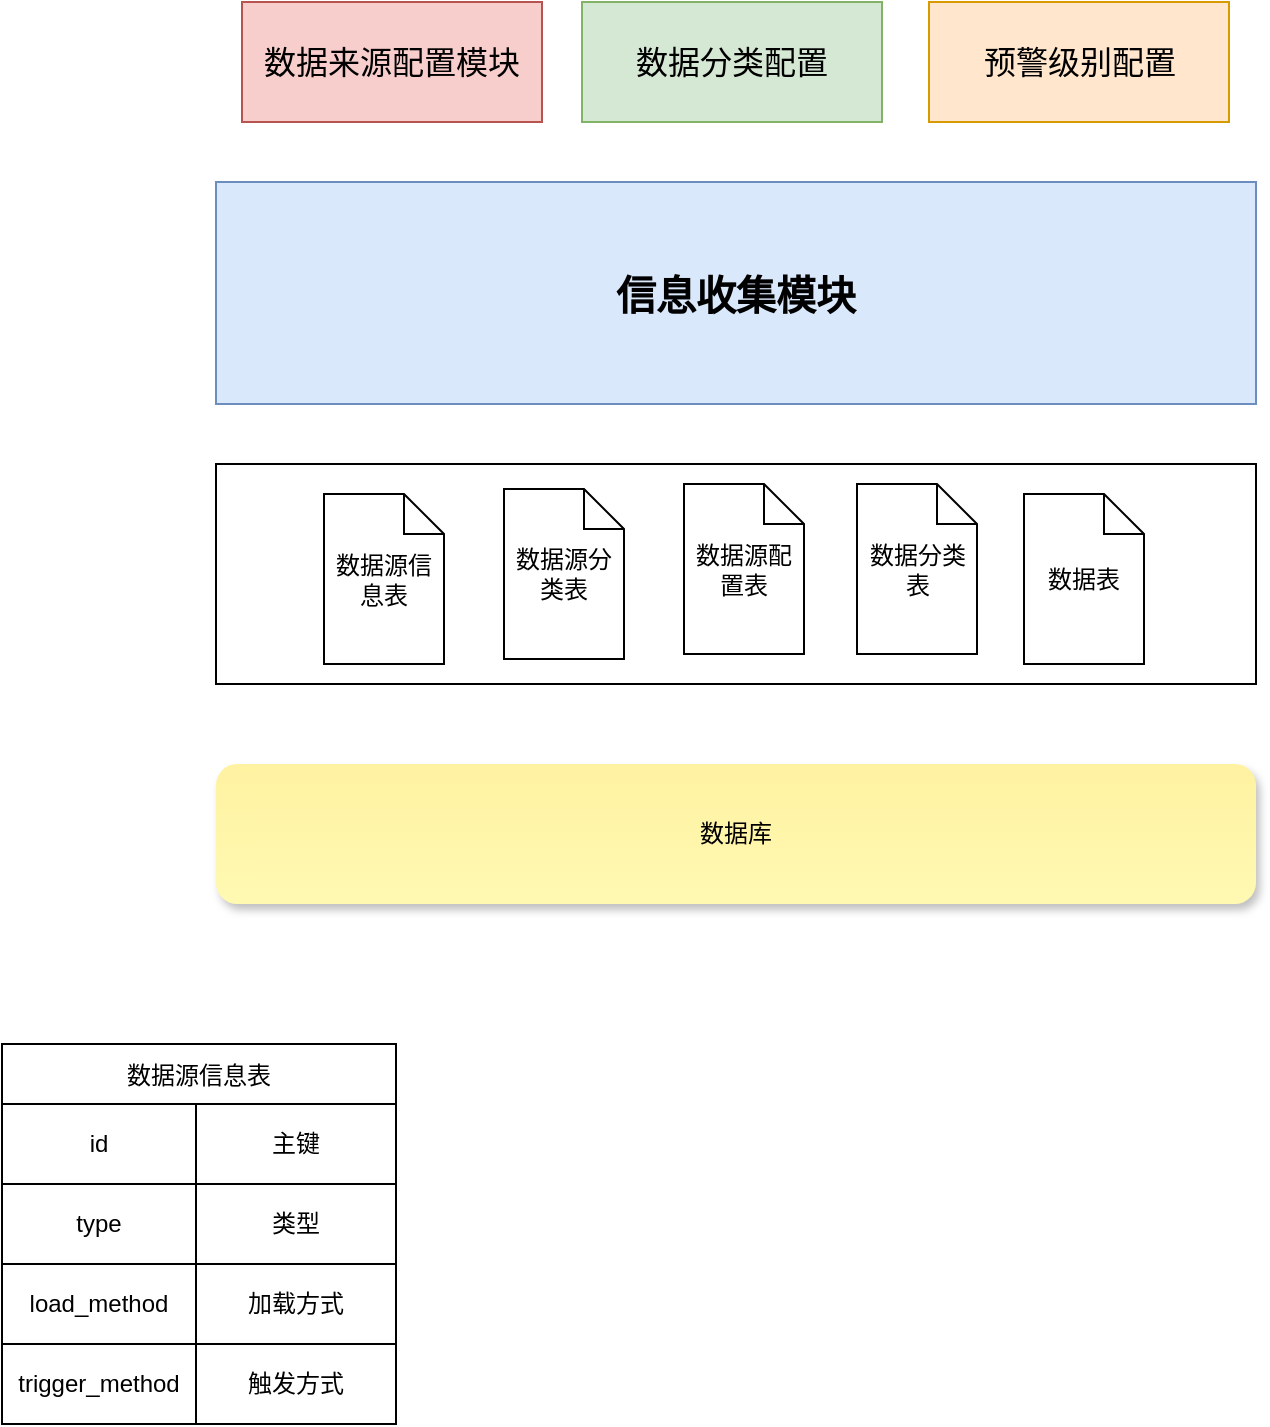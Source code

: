 <mxfile version="21.6.6" type="github">
  <diagram name="第 1 页" id="w53rVpv-0Bljx8trRUmC">
    <mxGraphModel dx="1434" dy="768" grid="1" gridSize="10" guides="1" tooltips="1" connect="1" arrows="1" fold="1" page="1" pageScale="1" pageWidth="827" pageHeight="1169" math="0" shadow="0">
      <root>
        <mxCell id="0" />
        <mxCell id="1" parent="0" />
        <mxCell id="UmqbzG80Im-ruK181eQt-31" value="信息收集模块" style="rounded=0;whiteSpace=wrap;html=1;fontFamily=宋体;fontSize=20;fillColor=#dae8fc;strokeColor=#6c8ebf;fontStyle=1" vertex="1" parent="1">
          <mxGeometry x="160" y="449" width="520" height="111" as="geometry" />
        </mxCell>
        <mxCell id="UmqbzG80Im-ruK181eQt-34" value="数据来源配置模块" style="rounded=0;whiteSpace=wrap;html=1;fontFamily=宋体;fontSize=16;fillColor=#f8cecc;strokeColor=#b85450;" vertex="1" parent="1">
          <mxGeometry x="173" y="359" width="150" height="60" as="geometry" />
        </mxCell>
        <mxCell id="UmqbzG80Im-ruK181eQt-35" value="数据分类配置" style="rounded=0;whiteSpace=wrap;html=1;fontFamily=宋体;fontSize=16;fillColor=#d5e8d4;strokeColor=#82b366;" vertex="1" parent="1">
          <mxGeometry x="343" y="359" width="150" height="60" as="geometry" />
        </mxCell>
        <mxCell id="UmqbzG80Im-ruK181eQt-36" value="预警级别配置" style="rounded=0;whiteSpace=wrap;html=1;fontFamily=宋体;fontSize=16;fillColor=#ffe6cc;strokeColor=#d79b00;" vertex="1" parent="1">
          <mxGeometry x="516.5" y="359" width="150" height="60" as="geometry" />
        </mxCell>
        <mxCell id="UmqbzG80Im-ruK181eQt-37" value="" style="rounded=0;whiteSpace=wrap;html=1;fontFamily=宋体;" vertex="1" parent="1">
          <mxGeometry x="160" y="590" width="520" height="110" as="geometry" />
        </mxCell>
        <mxCell id="UmqbzG80Im-ruK181eQt-41" value="数据源信息表" style="shape=note;size=20;whiteSpace=wrap;html=1;fontFamily=宋体;fontSize=12;" vertex="1" parent="1">
          <mxGeometry x="214" y="605" width="60" height="85" as="geometry" />
        </mxCell>
        <mxCell id="UmqbzG80Im-ruK181eQt-42" value="数据源分类表" style="shape=note;size=20;whiteSpace=wrap;html=1;fontFamily=宋体;fontSize=12;" vertex="1" parent="1">
          <mxGeometry x="304" y="602.5" width="60" height="85" as="geometry" />
        </mxCell>
        <mxCell id="UmqbzG80Im-ruK181eQt-43" value="数据源配置表" style="shape=note;size=20;whiteSpace=wrap;html=1;fontFamily=宋体;fontSize=12;" vertex="1" parent="1">
          <mxGeometry x="394" y="600" width="60" height="85" as="geometry" />
        </mxCell>
        <mxCell id="UmqbzG80Im-ruK181eQt-44" value="数据分类表" style="shape=note;size=20;whiteSpace=wrap;html=1;fontFamily=宋体;fontSize=12;" vertex="1" parent="1">
          <mxGeometry x="480.5" y="600" width="60" height="85" as="geometry" />
        </mxCell>
        <mxCell id="UmqbzG80Im-ruK181eQt-45" value="数据表" style="shape=note;size=20;whiteSpace=wrap;html=1;fontFamily=宋体;fontSize=12;" vertex="1" parent="1">
          <mxGeometry x="564" y="605" width="60" height="85" as="geometry" />
        </mxCell>
        <mxCell id="UmqbzG80Im-ruK181eQt-47" value="数据库" style="rounded=1;whiteSpace=wrap;html=1;fillColor=#FFF9B2;strokeColor=none;fontColor=#000000;fillStyle=solid;gradientDirection=north;gradientColor=#FFF2A1;shadow=1;" vertex="1" parent="1">
          <mxGeometry x="160" y="740" width="520" height="70" as="geometry" />
        </mxCell>
        <mxCell id="UmqbzG80Im-ruK181eQt-99" value="数据源信息表" style="shape=table;startSize=30;container=1;collapsible=0;childLayout=tableLayout;" vertex="1" parent="1">
          <mxGeometry x="53" y="880" width="197" height="190" as="geometry" />
        </mxCell>
        <mxCell id="UmqbzG80Im-ruK181eQt-100" value="" style="shape=tableRow;horizontal=0;startSize=0;swimlaneHead=0;swimlaneBody=0;strokeColor=inherit;top=0;left=0;bottom=0;right=0;collapsible=0;dropTarget=0;fillColor=none;points=[[0,0.5],[1,0.5]];portConstraint=eastwest;" vertex="1" parent="UmqbzG80Im-ruK181eQt-99">
          <mxGeometry y="30" width="197" height="40" as="geometry" />
        </mxCell>
        <mxCell id="UmqbzG80Im-ruK181eQt-101" value="id" style="shape=partialRectangle;html=1;whiteSpace=wrap;connectable=0;strokeColor=inherit;overflow=hidden;fillColor=none;top=0;left=0;bottom=0;right=0;pointerEvents=1;" vertex="1" parent="UmqbzG80Im-ruK181eQt-100">
          <mxGeometry width="97" height="40" as="geometry">
            <mxRectangle width="97" height="40" as="alternateBounds" />
          </mxGeometry>
        </mxCell>
        <mxCell id="UmqbzG80Im-ruK181eQt-102" value="主键" style="shape=partialRectangle;html=1;whiteSpace=wrap;connectable=0;strokeColor=inherit;overflow=hidden;fillColor=none;top=0;left=0;bottom=0;right=0;pointerEvents=1;" vertex="1" parent="UmqbzG80Im-ruK181eQt-100">
          <mxGeometry x="97" width="100" height="40" as="geometry">
            <mxRectangle width="100" height="40" as="alternateBounds" />
          </mxGeometry>
        </mxCell>
        <mxCell id="UmqbzG80Im-ruK181eQt-103" value="" style="shape=tableRow;horizontal=0;startSize=0;swimlaneHead=0;swimlaneBody=0;strokeColor=inherit;top=0;left=0;bottom=0;right=0;collapsible=0;dropTarget=0;fillColor=none;points=[[0,0.5],[1,0.5]];portConstraint=eastwest;" vertex="1" parent="UmqbzG80Im-ruK181eQt-99">
          <mxGeometry y="70" width="197" height="40" as="geometry" />
        </mxCell>
        <mxCell id="UmqbzG80Im-ruK181eQt-104" value="type" style="shape=partialRectangle;html=1;whiteSpace=wrap;connectable=0;strokeColor=inherit;overflow=hidden;fillColor=none;top=0;left=0;bottom=0;right=0;pointerEvents=1;" vertex="1" parent="UmqbzG80Im-ruK181eQt-103">
          <mxGeometry width="97" height="40" as="geometry">
            <mxRectangle width="97" height="40" as="alternateBounds" />
          </mxGeometry>
        </mxCell>
        <mxCell id="UmqbzG80Im-ruK181eQt-105" value="类型" style="shape=partialRectangle;html=1;whiteSpace=wrap;connectable=0;strokeColor=inherit;overflow=hidden;fillColor=none;top=0;left=0;bottom=0;right=0;pointerEvents=1;" vertex="1" parent="UmqbzG80Im-ruK181eQt-103">
          <mxGeometry x="97" width="100" height="40" as="geometry">
            <mxRectangle width="100" height="40" as="alternateBounds" />
          </mxGeometry>
        </mxCell>
        <mxCell id="UmqbzG80Im-ruK181eQt-106" value="" style="shape=tableRow;horizontal=0;startSize=0;swimlaneHead=0;swimlaneBody=0;strokeColor=inherit;top=0;left=0;bottom=0;right=0;collapsible=0;dropTarget=0;fillColor=none;points=[[0,0.5],[1,0.5]];portConstraint=eastwest;" vertex="1" parent="UmqbzG80Im-ruK181eQt-99">
          <mxGeometry y="110" width="197" height="40" as="geometry" />
        </mxCell>
        <mxCell id="UmqbzG80Im-ruK181eQt-107" value="load_method" style="shape=partialRectangle;html=1;whiteSpace=wrap;connectable=0;strokeColor=inherit;overflow=hidden;fillColor=none;top=0;left=0;bottom=0;right=0;pointerEvents=1;" vertex="1" parent="UmqbzG80Im-ruK181eQt-106">
          <mxGeometry width="97" height="40" as="geometry">
            <mxRectangle width="97" height="40" as="alternateBounds" />
          </mxGeometry>
        </mxCell>
        <mxCell id="UmqbzG80Im-ruK181eQt-108" value="加载方式" style="shape=partialRectangle;html=1;whiteSpace=wrap;connectable=0;strokeColor=inherit;overflow=hidden;fillColor=none;top=0;left=0;bottom=0;right=0;pointerEvents=1;" vertex="1" parent="UmqbzG80Im-ruK181eQt-106">
          <mxGeometry x="97" width="100" height="40" as="geometry">
            <mxRectangle width="100" height="40" as="alternateBounds" />
          </mxGeometry>
        </mxCell>
        <mxCell id="UmqbzG80Im-ruK181eQt-124" style="shape=tableRow;horizontal=0;startSize=0;swimlaneHead=0;swimlaneBody=0;strokeColor=inherit;top=0;left=0;bottom=0;right=0;collapsible=0;dropTarget=0;fillColor=none;points=[[0,0.5],[1,0.5]];portConstraint=eastwest;" vertex="1" parent="UmqbzG80Im-ruK181eQt-99">
          <mxGeometry y="150" width="197" height="40" as="geometry" />
        </mxCell>
        <mxCell id="UmqbzG80Im-ruK181eQt-125" value="trigger_method" style="shape=partialRectangle;html=1;whiteSpace=wrap;connectable=0;strokeColor=inherit;overflow=hidden;fillColor=none;top=0;left=0;bottom=0;right=0;pointerEvents=1;" vertex="1" parent="UmqbzG80Im-ruK181eQt-124">
          <mxGeometry width="97" height="40" as="geometry">
            <mxRectangle width="97" height="40" as="alternateBounds" />
          </mxGeometry>
        </mxCell>
        <mxCell id="UmqbzG80Im-ruK181eQt-126" value="触发方式" style="shape=partialRectangle;html=1;whiteSpace=wrap;connectable=0;strokeColor=inherit;overflow=hidden;fillColor=none;top=0;left=0;bottom=0;right=0;pointerEvents=1;" vertex="1" parent="UmqbzG80Im-ruK181eQt-124">
          <mxGeometry x="97" width="100" height="40" as="geometry">
            <mxRectangle width="100" height="40" as="alternateBounds" />
          </mxGeometry>
        </mxCell>
      </root>
    </mxGraphModel>
  </diagram>
</mxfile>
